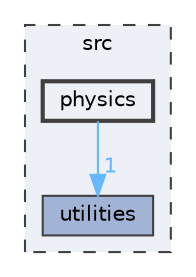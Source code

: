 digraph "physics"
{
 // LATEX_PDF_SIZE
  bgcolor="transparent";
  edge [fontname=Helvetica,fontsize=10,labelfontname=Helvetica,labelfontsize=10];
  node [fontname=Helvetica,fontsize=10,shape=box,height=0.2,width=0.4];
  compound=true
  subgraph clusterdir_68267d1309a1af8e8297ef4c3efbcdba {
    graph [ bgcolor="#edf0f7", pencolor="grey25", label="src", fontname=Helvetica,fontsize=10 style="filled,dashed", URL="dir_68267d1309a1af8e8297ef4c3efbcdba.html",tooltip=""]
  dir_7b5d38f1875f1b693f62ca6a108a1129 [label="utilities", fillcolor="#a2b4d6", color="grey25", style="filled", URL="dir_7b5d38f1875f1b693f62ca6a108a1129.html",tooltip=""];
  dir_8250e12e5a19acb8ece30f1703b6dc16 [label="physics", fillcolor="#edf0f7", color="grey25", style="filled,bold", URL="dir_8250e12e5a19acb8ece30f1703b6dc16.html",tooltip=""];
  }
  dir_8250e12e5a19acb8ece30f1703b6dc16->dir_7b5d38f1875f1b693f62ca6a108a1129 [headlabel="1", labeldistance=1.5 headhref="dir_000003_000007.html" href="dir_000003_000007.html" color="steelblue1" fontcolor="steelblue1"];
}
